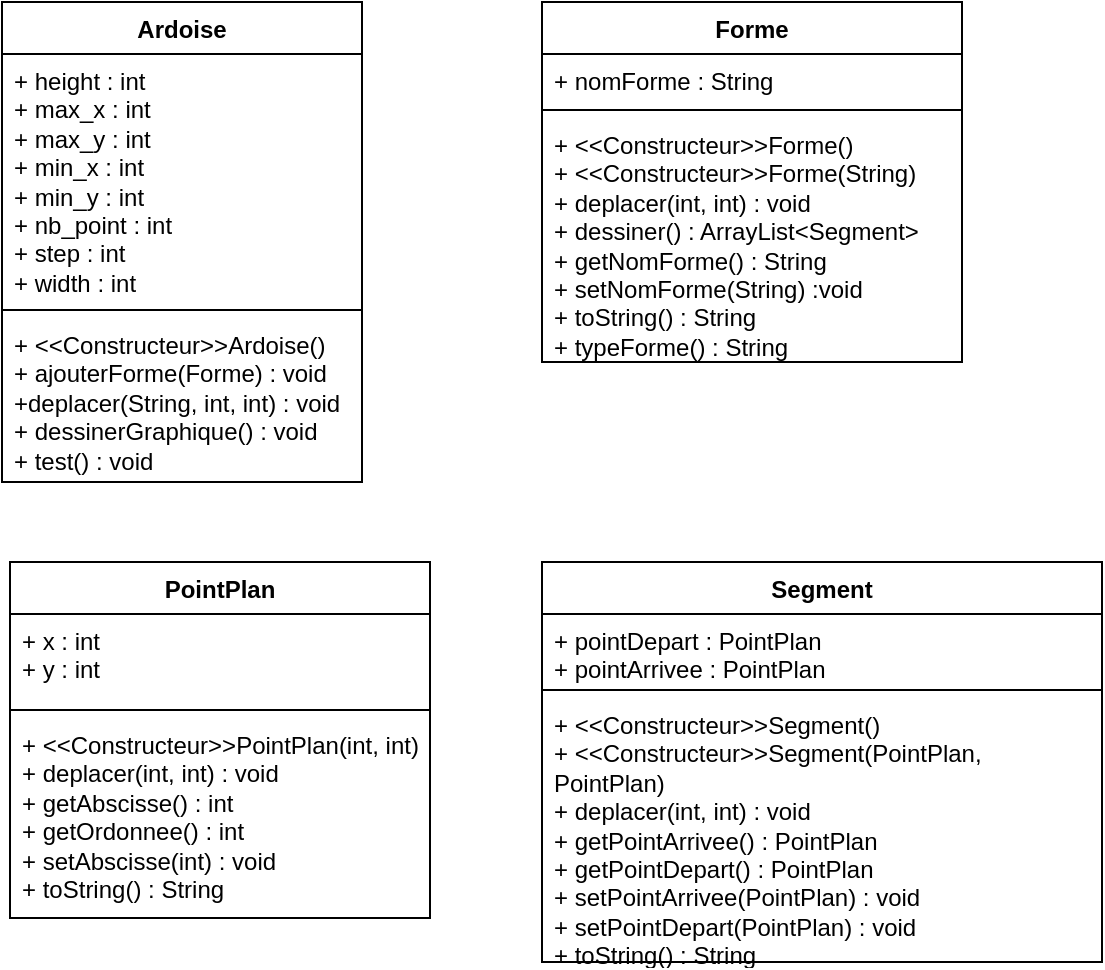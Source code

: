 <mxfile version="21.3.8" type="github">
  <diagram name="Page-1" id="rqlxTwW8L5zMWgEX4jLy">
    <mxGraphModel dx="1378" dy="538" grid="1" gridSize="10" guides="1" tooltips="1" connect="1" arrows="1" fold="1" page="1" pageScale="1" pageWidth="827" pageHeight="1169" math="0" shadow="0">
      <root>
        <mxCell id="0" />
        <mxCell id="1" parent="0" />
        <mxCell id="MC17QwRaCSPvuFqJQv8j-1" value="Segment" style="swimlane;fontStyle=1;align=center;verticalAlign=top;childLayout=stackLayout;horizontal=1;startSize=26;horizontalStack=0;resizeParent=1;resizeParentMax=0;resizeLast=0;collapsible=1;marginBottom=0;whiteSpace=wrap;html=1;" parent="1" vertex="1">
          <mxGeometry x="470" y="360" width="280" height="200" as="geometry" />
        </mxCell>
        <mxCell id="MC17QwRaCSPvuFqJQv8j-2" value="&lt;div&gt;+ pointDepart : PointPlan&lt;/div&gt;&lt;div&gt;+ pointArrivee : PointPlan&lt;br&gt;&lt;/div&gt;" style="text;strokeColor=none;fillColor=none;align=left;verticalAlign=top;spacingLeft=4;spacingRight=4;overflow=hidden;rotatable=0;points=[[0,0.5],[1,0.5]];portConstraint=eastwest;whiteSpace=wrap;html=1;" parent="MC17QwRaCSPvuFqJQv8j-1" vertex="1">
          <mxGeometry y="26" width="280" height="34" as="geometry" />
        </mxCell>
        <mxCell id="MC17QwRaCSPvuFqJQv8j-3" value="" style="line;strokeWidth=1;fillColor=none;align=left;verticalAlign=middle;spacingTop=-1;spacingLeft=3;spacingRight=3;rotatable=0;labelPosition=right;points=[];portConstraint=eastwest;strokeColor=inherit;" parent="MC17QwRaCSPvuFqJQv8j-1" vertex="1">
          <mxGeometry y="60" width="280" height="8" as="geometry" />
        </mxCell>
        <mxCell id="MC17QwRaCSPvuFqJQv8j-4" value="&lt;div&gt;+ &amp;lt;&amp;lt;Constructeur&amp;gt;&amp;gt;Segment()&lt;br&gt;&lt;/div&gt;&lt;div&gt;+ &amp;lt;&amp;lt;Constructeur&amp;gt;&amp;gt;Segment(PointPlan, PointPlan)&lt;br&gt;&lt;/div&gt;&lt;div&gt;+ deplacer(int, int) : void&lt;/div&gt;+ getPointArrivee() : PointPlan&lt;br&gt;+ getPointDepart() : PointPlan&lt;br&gt;+ setPointArrivee(PointPlan) : void&lt;br&gt;+ setPointDepart(PointPlan) : void&lt;br&gt;+ toString() : String" style="text;strokeColor=none;fillColor=none;align=left;verticalAlign=top;spacingLeft=4;spacingRight=4;overflow=hidden;rotatable=0;points=[[0,0.5],[1,0.5]];portConstraint=eastwest;whiteSpace=wrap;html=1;" parent="MC17QwRaCSPvuFqJQv8j-1" vertex="1">
          <mxGeometry y="68" width="280" height="132" as="geometry" />
        </mxCell>
        <mxCell id="MC17QwRaCSPvuFqJQv8j-5" value="PointPlan" style="swimlane;fontStyle=1;align=center;verticalAlign=top;childLayout=stackLayout;horizontal=1;startSize=26;horizontalStack=0;resizeParent=1;resizeParentMax=0;resizeLast=0;collapsible=1;marginBottom=0;whiteSpace=wrap;html=1;" parent="1" vertex="1">
          <mxGeometry x="204" y="360" width="210" height="178" as="geometry" />
        </mxCell>
        <mxCell id="MC17QwRaCSPvuFqJQv8j-6" value="&lt;div&gt;+ x : int&lt;/div&gt;&lt;div&gt;+ y : int&lt;br&gt;&lt;/div&gt;" style="text;strokeColor=none;fillColor=none;align=left;verticalAlign=top;spacingLeft=4;spacingRight=4;overflow=hidden;rotatable=0;points=[[0,0.5],[1,0.5]];portConstraint=eastwest;whiteSpace=wrap;html=1;" parent="MC17QwRaCSPvuFqJQv8j-5" vertex="1">
          <mxGeometry y="26" width="210" height="44" as="geometry" />
        </mxCell>
        <mxCell id="MC17QwRaCSPvuFqJQv8j-7" value="" style="line;strokeWidth=1;fillColor=none;align=left;verticalAlign=middle;spacingTop=-1;spacingLeft=3;spacingRight=3;rotatable=0;labelPosition=right;points=[];portConstraint=eastwest;strokeColor=inherit;" parent="MC17QwRaCSPvuFqJQv8j-5" vertex="1">
          <mxGeometry y="70" width="210" height="8" as="geometry" />
        </mxCell>
        <mxCell id="MC17QwRaCSPvuFqJQv8j-8" value="&lt;div&gt;+ &amp;lt;&amp;lt;Constructeur&amp;gt;&amp;gt;PointPlan(int, int)&lt;/div&gt;&lt;div&gt;+ deplacer(int, int) : void&lt;/div&gt;&lt;div&gt;+ getAbscisse() : int&lt;/div&gt;&lt;div&gt;+ getOrdonnee() : int&lt;/div&gt;&lt;div&gt;+ setAbscisse(int) : void&lt;/div&gt;&lt;div&gt;+ toString() : String&lt;br&gt;&lt;/div&gt;" style="text;strokeColor=none;fillColor=none;align=left;verticalAlign=top;spacingLeft=4;spacingRight=4;overflow=hidden;rotatable=0;points=[[0,0.5],[1,0.5]];portConstraint=eastwest;whiteSpace=wrap;html=1;" parent="MC17QwRaCSPvuFqJQv8j-5" vertex="1">
          <mxGeometry y="78" width="210" height="100" as="geometry" />
        </mxCell>
        <mxCell id="MC17QwRaCSPvuFqJQv8j-9" value="Forme" style="swimlane;fontStyle=1;align=center;verticalAlign=top;childLayout=stackLayout;horizontal=1;startSize=26;horizontalStack=0;resizeParent=1;resizeParentMax=0;resizeLast=0;collapsible=1;marginBottom=0;whiteSpace=wrap;html=1;" parent="1" vertex="1">
          <mxGeometry x="470" y="80" width="210" height="180" as="geometry" />
        </mxCell>
        <mxCell id="MC17QwRaCSPvuFqJQv8j-10" value="+ nomForme : String" style="text;strokeColor=none;fillColor=none;align=left;verticalAlign=top;spacingLeft=4;spacingRight=4;overflow=hidden;rotatable=0;points=[[0,0.5],[1,0.5]];portConstraint=eastwest;whiteSpace=wrap;html=1;" parent="MC17QwRaCSPvuFqJQv8j-9" vertex="1">
          <mxGeometry y="26" width="210" height="24" as="geometry" />
        </mxCell>
        <mxCell id="MC17QwRaCSPvuFqJQv8j-11" value="" style="line;strokeWidth=1;fillColor=none;align=left;verticalAlign=middle;spacingTop=-1;spacingLeft=3;spacingRight=3;rotatable=0;labelPosition=right;points=[];portConstraint=eastwest;strokeColor=inherit;" parent="MC17QwRaCSPvuFqJQv8j-9" vertex="1">
          <mxGeometry y="50" width="210" height="8" as="geometry" />
        </mxCell>
        <mxCell id="MC17QwRaCSPvuFqJQv8j-12" value="&lt;div&gt;+ &amp;lt;&amp;lt;Constructeur&amp;gt;&amp;gt;Forme()&lt;/div&gt;&lt;div&gt;+ &amp;lt;&amp;lt;Constructeur&amp;gt;&amp;gt;Forme(String)&lt;/div&gt;&lt;div&gt;+ deplacer(int, int) : void&lt;/div&gt;&lt;div&gt;+ dessiner() : ArrayList&amp;lt;Segment&amp;gt;&lt;/div&gt;&lt;div&gt;+ getNomForme() : String&lt;/div&gt;&lt;div&gt;+ setNomForme(String) :void&lt;/div&gt;&lt;div&gt;+ toString() : String&lt;/div&gt;&lt;div&gt;+ typeForme() : String&lt;br&gt;&lt;/div&gt;" style="text;strokeColor=none;fillColor=none;align=left;verticalAlign=top;spacingLeft=4;spacingRight=4;overflow=hidden;rotatable=0;points=[[0,0.5],[1,0.5]];portConstraint=eastwest;whiteSpace=wrap;html=1;" parent="MC17QwRaCSPvuFqJQv8j-9" vertex="1">
          <mxGeometry y="58" width="210" height="122" as="geometry" />
        </mxCell>
        <mxCell id="MC17QwRaCSPvuFqJQv8j-13" value="Ardoise" style="swimlane;fontStyle=1;align=center;verticalAlign=top;childLayout=stackLayout;horizontal=1;startSize=26;horizontalStack=0;resizeParent=1;resizeParentMax=0;resizeLast=0;collapsible=1;marginBottom=0;whiteSpace=wrap;html=1;" parent="1" vertex="1">
          <mxGeometry x="200" y="80" width="180" height="240" as="geometry" />
        </mxCell>
        <mxCell id="MC17QwRaCSPvuFqJQv8j-14" value="&lt;div&gt;+ height : int&lt;/div&gt;&lt;div&gt;+ max_x : int&lt;/div&gt;&lt;div&gt;+ max_y : int&lt;/div&gt;&lt;div&gt;+ min_x : int&lt;/div&gt;&lt;div&gt;+ min_y : int&lt;br&gt;&lt;/div&gt;&lt;div&gt;+ nb_point : int&lt;/div&gt;&lt;div&gt;+ step : int&lt;/div&gt;&lt;div&gt;+ width : int&lt;br&gt;&lt;/div&gt;" style="text;strokeColor=none;fillColor=none;align=left;verticalAlign=top;spacingLeft=4;spacingRight=4;overflow=hidden;rotatable=0;points=[[0,0.5],[1,0.5]];portConstraint=eastwest;whiteSpace=wrap;html=1;" parent="MC17QwRaCSPvuFqJQv8j-13" vertex="1">
          <mxGeometry y="26" width="180" height="124" as="geometry" />
        </mxCell>
        <mxCell id="MC17QwRaCSPvuFqJQv8j-15" value="" style="line;strokeWidth=1;fillColor=none;align=left;verticalAlign=middle;spacingTop=-1;spacingLeft=3;spacingRight=3;rotatable=0;labelPosition=right;points=[];portConstraint=eastwest;strokeColor=inherit;" parent="MC17QwRaCSPvuFqJQv8j-13" vertex="1">
          <mxGeometry y="150" width="180" height="8" as="geometry" />
        </mxCell>
        <mxCell id="MC17QwRaCSPvuFqJQv8j-16" value="&lt;div&gt;+ &amp;lt;&amp;lt;Constructeur&amp;gt;&amp;gt;Ardoise()&lt;/div&gt;&lt;div&gt;+ ajouterForme(Forme) : void&lt;/div&gt;&lt;div&gt;+deplacer(String, int, int) : void&lt;/div&gt;&lt;div&gt;+ dessinerGraphique() : void&lt;/div&gt;&lt;div&gt;+ test() : void&lt;br&gt;&lt;/div&gt;" style="text;strokeColor=none;fillColor=none;align=left;verticalAlign=top;spacingLeft=4;spacingRight=4;overflow=hidden;rotatable=0;points=[[0,0.5],[1,0.5]];portConstraint=eastwest;whiteSpace=wrap;html=1;" parent="MC17QwRaCSPvuFqJQv8j-13" vertex="1">
          <mxGeometry y="158" width="180" height="82" as="geometry" />
        </mxCell>
      </root>
    </mxGraphModel>
  </diagram>
</mxfile>
